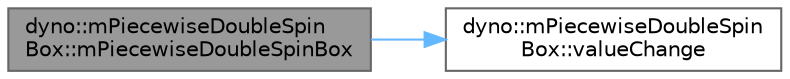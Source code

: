 digraph "dyno::mPiecewiseDoubleSpinBox::mPiecewiseDoubleSpinBox"
{
 // LATEX_PDF_SIZE
  bgcolor="transparent";
  edge [fontname=Helvetica,fontsize=10,labelfontname=Helvetica,labelfontsize=10];
  node [fontname=Helvetica,fontsize=10,shape=box,height=0.2,width=0.4];
  rankdir="LR";
  Node1 [id="Node000001",label="dyno::mPiecewiseDoubleSpin\lBox::mPiecewiseDoubleSpinBox",height=0.2,width=0.4,color="gray40", fillcolor="grey60", style="filled", fontcolor="black",tooltip=" "];
  Node1 -> Node2 [id="edge1_Node000001_Node000002",color="steelblue1",style="solid",tooltip=" "];
  Node2 [id="Node000002",label="dyno::mPiecewiseDoubleSpin\lBox::valueChange",height=0.2,width=0.4,color="grey40", fillcolor="white", style="filled",URL="$classdyno_1_1m_piecewise_double_spin_box.html#a8f026655675e150c1ab25e2c07a3fe99",tooltip=" "];
}
